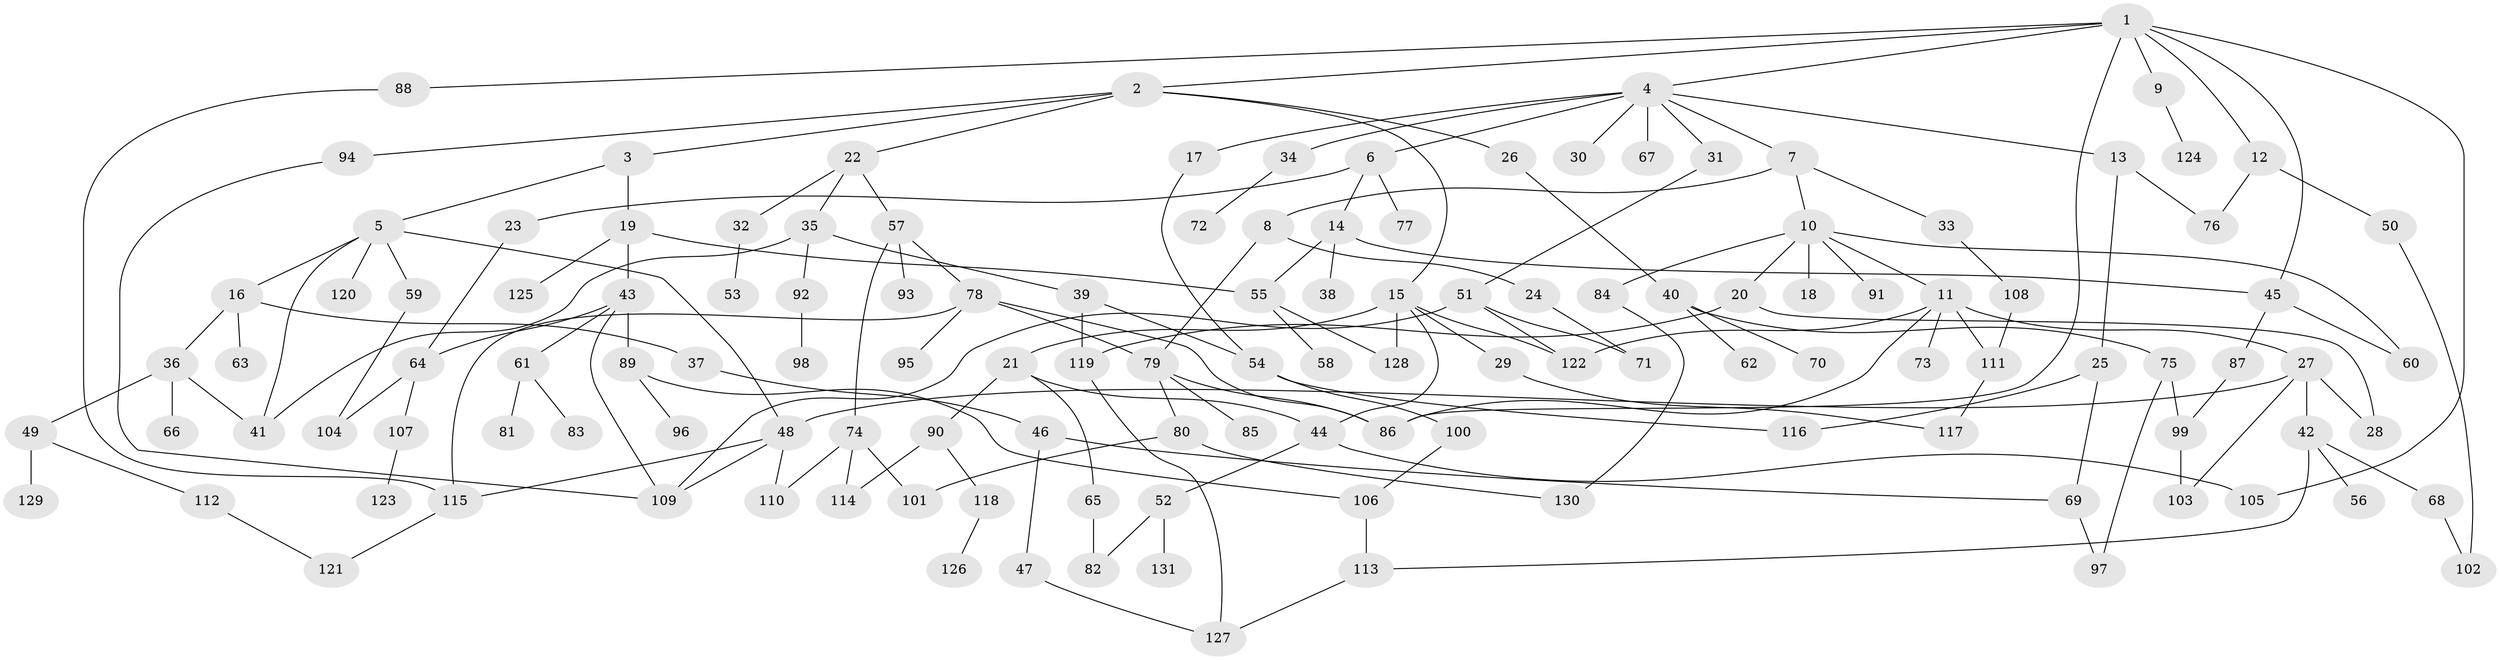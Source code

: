 // Generated by graph-tools (version 1.1) at 2025/25/03/09/25 03:25:26]
// undirected, 131 vertices, 175 edges
graph export_dot {
graph [start="1"]
  node [color=gray90,style=filled];
  1;
  2;
  3;
  4;
  5;
  6;
  7;
  8;
  9;
  10;
  11;
  12;
  13;
  14;
  15;
  16;
  17;
  18;
  19;
  20;
  21;
  22;
  23;
  24;
  25;
  26;
  27;
  28;
  29;
  30;
  31;
  32;
  33;
  34;
  35;
  36;
  37;
  38;
  39;
  40;
  41;
  42;
  43;
  44;
  45;
  46;
  47;
  48;
  49;
  50;
  51;
  52;
  53;
  54;
  55;
  56;
  57;
  58;
  59;
  60;
  61;
  62;
  63;
  64;
  65;
  66;
  67;
  68;
  69;
  70;
  71;
  72;
  73;
  74;
  75;
  76;
  77;
  78;
  79;
  80;
  81;
  82;
  83;
  84;
  85;
  86;
  87;
  88;
  89;
  90;
  91;
  92;
  93;
  94;
  95;
  96;
  97;
  98;
  99;
  100;
  101;
  102;
  103;
  104;
  105;
  106;
  107;
  108;
  109;
  110;
  111;
  112;
  113;
  114;
  115;
  116;
  117;
  118;
  119;
  120;
  121;
  122;
  123;
  124;
  125;
  126;
  127;
  128;
  129;
  130;
  131;
  1 -- 2;
  1 -- 4;
  1 -- 9;
  1 -- 12;
  1 -- 45;
  1 -- 88;
  1 -- 105;
  1 -- 86;
  2 -- 3;
  2 -- 15;
  2 -- 22;
  2 -- 26;
  2 -- 94;
  3 -- 5;
  3 -- 19;
  4 -- 6;
  4 -- 7;
  4 -- 13;
  4 -- 17;
  4 -- 30;
  4 -- 31;
  4 -- 34;
  4 -- 67;
  5 -- 16;
  5 -- 59;
  5 -- 120;
  5 -- 41;
  5 -- 48;
  6 -- 14;
  6 -- 23;
  6 -- 77;
  7 -- 8;
  7 -- 10;
  7 -- 33;
  8 -- 24;
  8 -- 79;
  9 -- 124;
  10 -- 11;
  10 -- 18;
  10 -- 20;
  10 -- 84;
  10 -- 91;
  10 -- 60;
  11 -- 27;
  11 -- 73;
  11 -- 86;
  11 -- 122;
  11 -- 111;
  12 -- 50;
  12 -- 76;
  13 -- 25;
  13 -- 76;
  14 -- 38;
  14 -- 55;
  14 -- 45;
  15 -- 21;
  15 -- 29;
  15 -- 128;
  15 -- 122;
  15 -- 44;
  16 -- 36;
  16 -- 37;
  16 -- 63;
  17 -- 54;
  19 -- 43;
  19 -- 125;
  19 -- 55;
  20 -- 28;
  20 -- 119;
  21 -- 44;
  21 -- 65;
  21 -- 90;
  22 -- 32;
  22 -- 35;
  22 -- 57;
  23 -- 64;
  24 -- 71;
  25 -- 69;
  25 -- 116;
  26 -- 40;
  27 -- 28;
  27 -- 42;
  27 -- 48;
  27 -- 103;
  29 -- 117;
  31 -- 51;
  32 -- 53;
  33 -- 108;
  34 -- 72;
  35 -- 39;
  35 -- 41;
  35 -- 92;
  36 -- 49;
  36 -- 66;
  36 -- 41;
  37 -- 46;
  39 -- 119;
  39 -- 54;
  40 -- 62;
  40 -- 70;
  40 -- 75;
  42 -- 56;
  42 -- 68;
  42 -- 113;
  43 -- 61;
  43 -- 64;
  43 -- 89;
  43 -- 109;
  44 -- 52;
  44 -- 105;
  45 -- 60;
  45 -- 87;
  46 -- 47;
  46 -- 69;
  47 -- 127;
  48 -- 109;
  48 -- 110;
  48 -- 115;
  49 -- 112;
  49 -- 129;
  50 -- 102;
  51 -- 109;
  51 -- 122;
  51 -- 71;
  52 -- 82;
  52 -- 131;
  54 -- 100;
  54 -- 116;
  55 -- 58;
  55 -- 128;
  57 -- 74;
  57 -- 78;
  57 -- 93;
  59 -- 104;
  61 -- 81;
  61 -- 83;
  64 -- 104;
  64 -- 107;
  65 -- 82;
  68 -- 102;
  69 -- 97;
  74 -- 101;
  74 -- 114;
  74 -- 110;
  75 -- 97;
  75 -- 99;
  78 -- 95;
  78 -- 115;
  78 -- 86;
  78 -- 79;
  79 -- 80;
  79 -- 85;
  79 -- 86;
  80 -- 130;
  80 -- 101;
  84 -- 130;
  87 -- 99;
  88 -- 115;
  89 -- 96;
  89 -- 106;
  90 -- 118;
  90 -- 114;
  92 -- 98;
  94 -- 109;
  99 -- 103;
  100 -- 106;
  106 -- 113;
  107 -- 123;
  108 -- 111;
  111 -- 117;
  112 -- 121;
  113 -- 127;
  115 -- 121;
  118 -- 126;
  119 -- 127;
}

